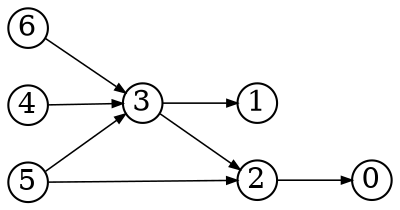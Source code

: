 digraph{
  rankdir=LR
  node [shape=circle,fixedsize=true,width=.26]
  edge [penwidth=0.75,arrowsize=0.5]
  6 -> {3}
  5 -> {2 3}
  4 -> {3}
  3 -> {1 2}
  2 -> {0}
  1 -> {}
}
